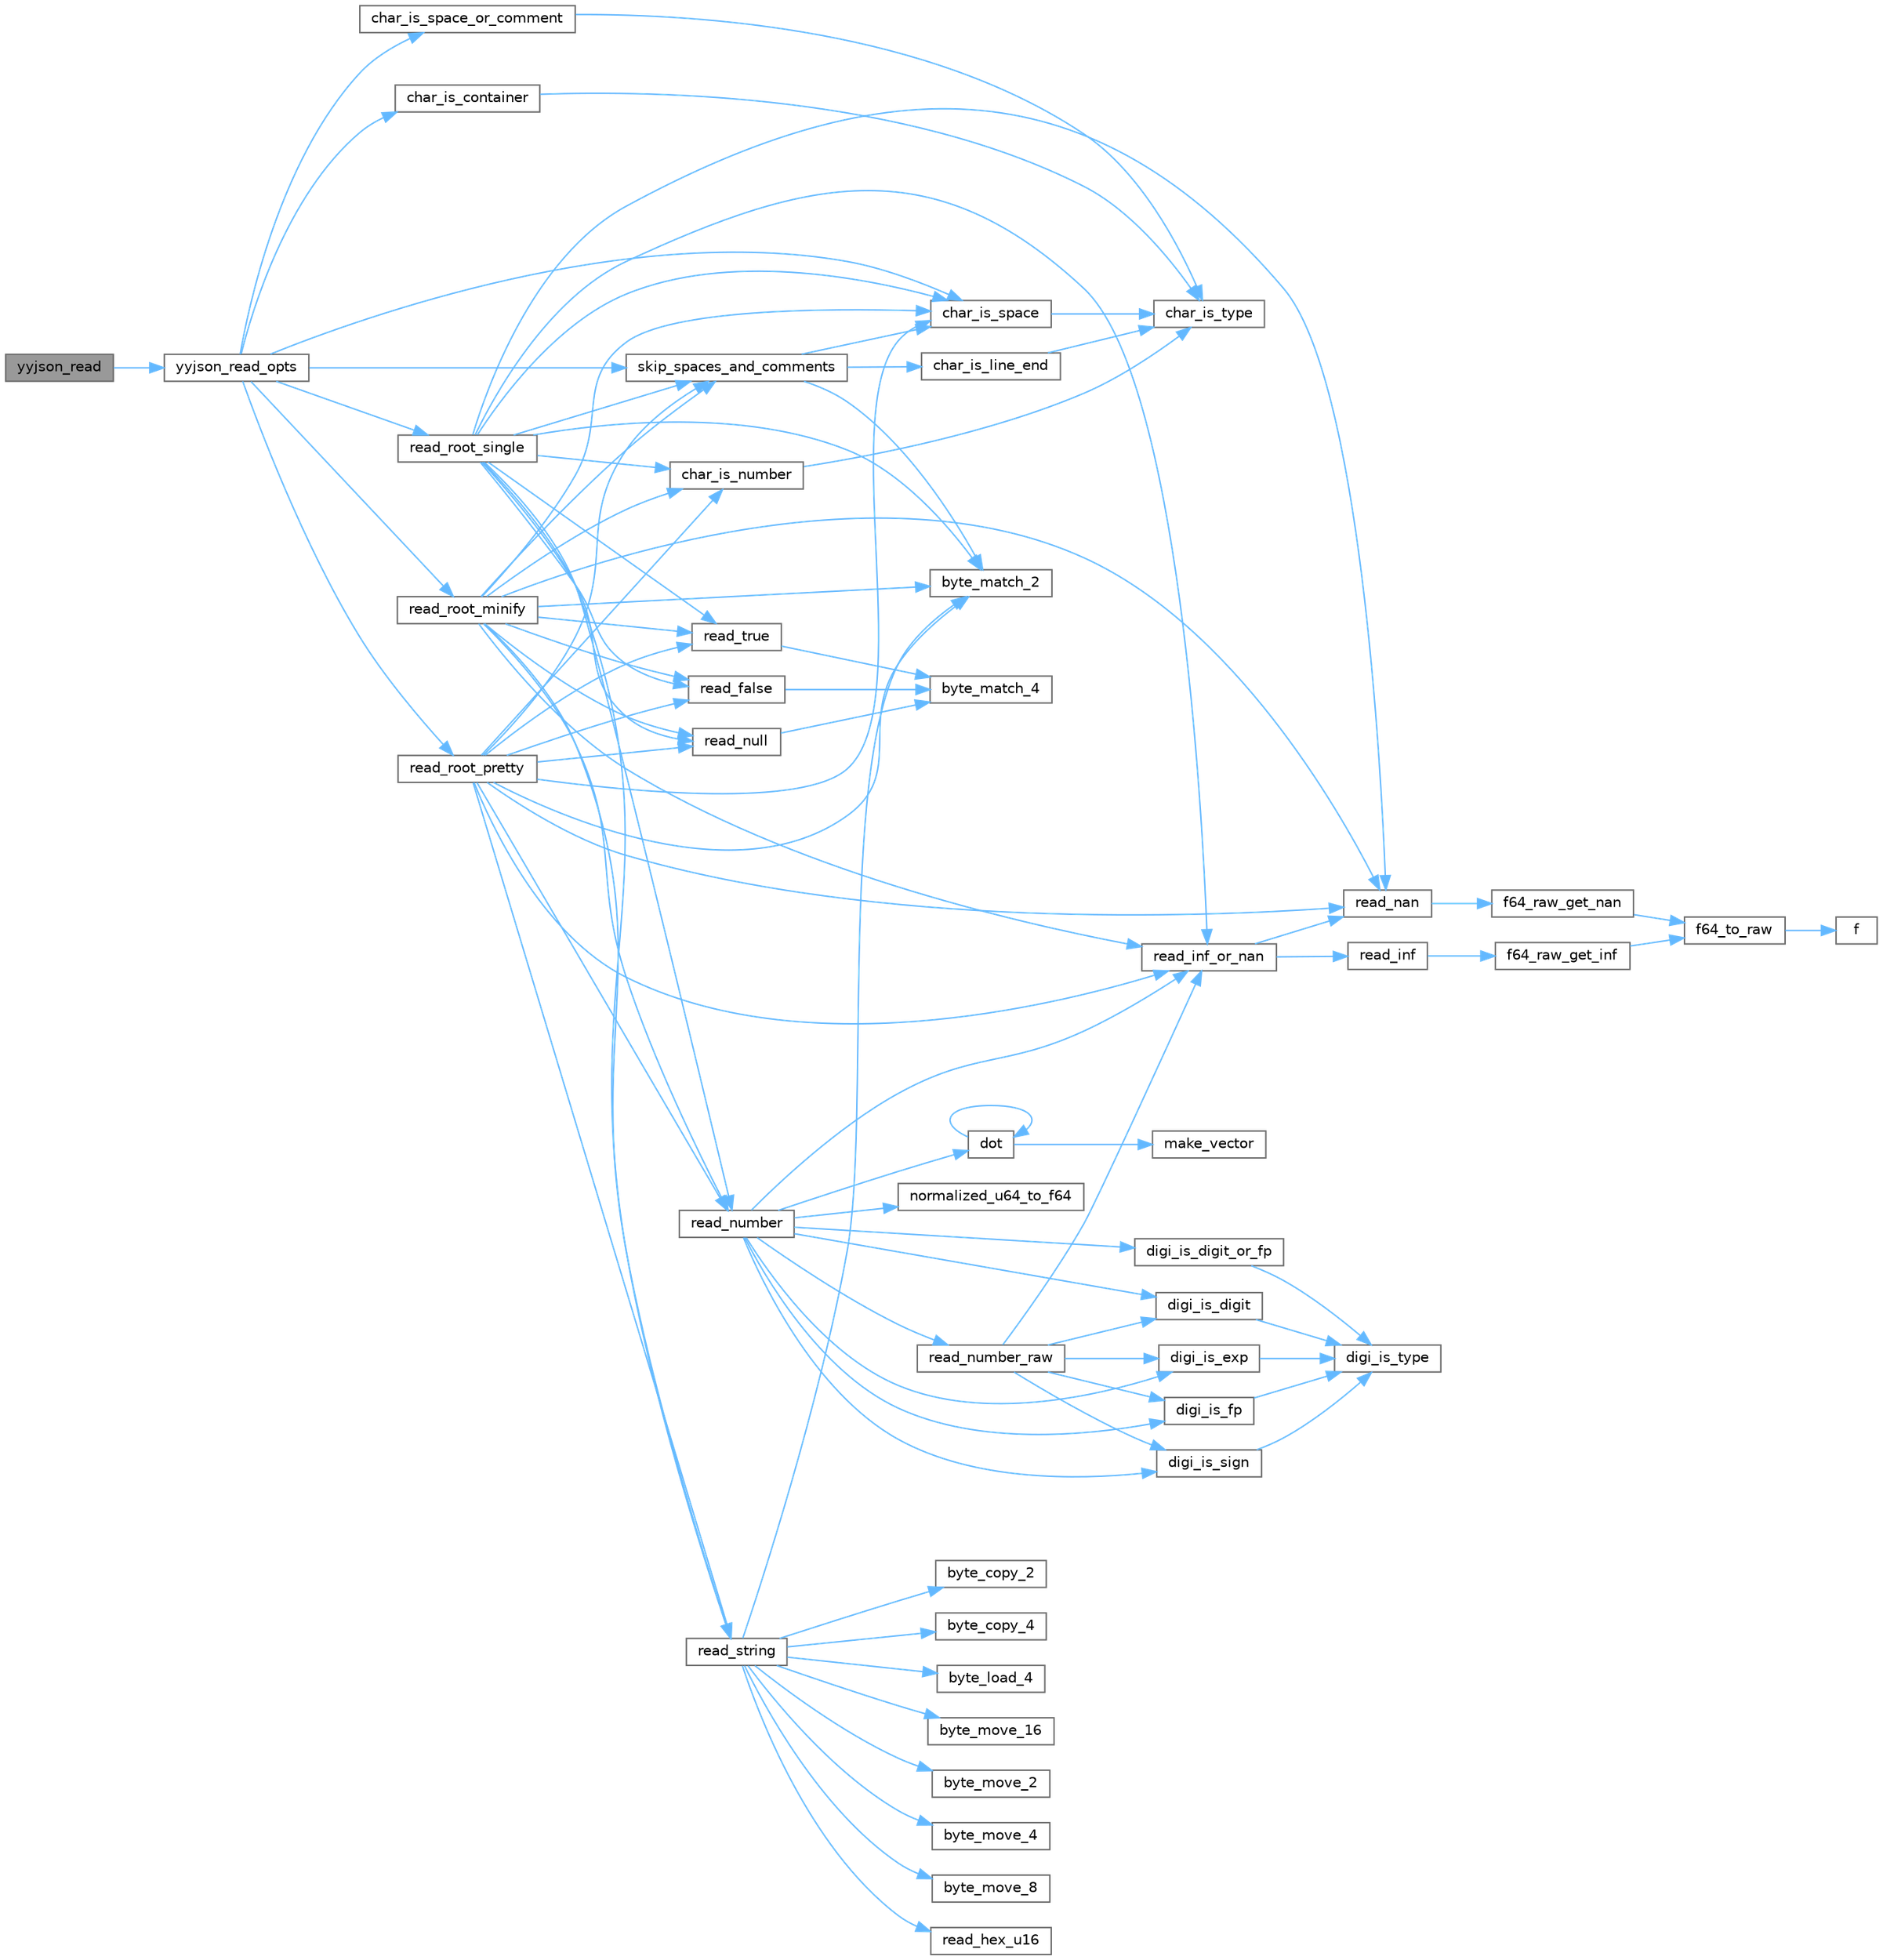 digraph "yyjson_read"
{
 // LATEX_PDF_SIZE
  bgcolor="transparent";
  edge [fontname=Helvetica,fontsize=10,labelfontname=Helvetica,labelfontsize=10];
  node [fontname=Helvetica,fontsize=10,shape=box,height=0.2,width=0.4];
  rankdir="LR";
  Node1 [id="Node000001",label="yyjson_read",height=0.2,width=0.4,color="gray40", fillcolor="grey60", style="filled", fontcolor="black",tooltip=" "];
  Node1 -> Node2 [id="edge1_Node000001_Node000002",color="steelblue1",style="solid",tooltip=" "];
  Node2 [id="Node000002",label="yyjson_read_opts",height=0.2,width=0.4,color="grey40", fillcolor="white", style="filled",URL="$yyjson_8c.html#a5755f297c3a913f7a312c2ac67be0b56",tooltip=" "];
  Node2 -> Node3 [id="edge2_Node000002_Node000003",color="steelblue1",style="solid",tooltip=" "];
  Node3 [id="Node000003",label="char_is_container",height=0.2,width=0.4,color="grey40", fillcolor="white", style="filled",URL="$yyjson_8c.html#a5fdc435e849b5e8be6712aaf1c507da2",tooltip=" "];
  Node3 -> Node4 [id="edge3_Node000003_Node000004",color="steelblue1",style="solid",tooltip=" "];
  Node4 [id="Node000004",label="char_is_type",height=0.2,width=0.4,color="grey40", fillcolor="white", style="filled",URL="$yyjson_8c.html#a92720506373a97d8d6f198ea37ce3cb1",tooltip=" "];
  Node2 -> Node5 [id="edge4_Node000002_Node000005",color="steelblue1",style="solid",tooltip=" "];
  Node5 [id="Node000005",label="char_is_space",height=0.2,width=0.4,color="grey40", fillcolor="white", style="filled",URL="$yyjson_8c.html#a4c4d781bdc30adffcee30f192e4869c8",tooltip=" "];
  Node5 -> Node4 [id="edge5_Node000005_Node000004",color="steelblue1",style="solid",tooltip=" "];
  Node2 -> Node6 [id="edge6_Node000002_Node000006",color="steelblue1",style="solid",tooltip=" "];
  Node6 [id="Node000006",label="char_is_space_or_comment",height=0.2,width=0.4,color="grey40", fillcolor="white", style="filled",URL="$yyjson_8c.html#a834a69b6af5c351b724369c6b5176e82",tooltip=" "];
  Node6 -> Node4 [id="edge7_Node000006_Node000004",color="steelblue1",style="solid",tooltip=" "];
  Node2 -> Node7 [id="edge8_Node000002_Node000007",color="steelblue1",style="solid",tooltip=" "];
  Node7 [id="Node000007",label="read_root_minify",height=0.2,width=0.4,color="grey40", fillcolor="white", style="filled",URL="$yyjson_8c.html#a7e4155e7870372bf62ab8ccdaec8d066",tooltip=" "];
  Node7 -> Node8 [id="edge9_Node000007_Node000008",color="steelblue1",style="solid",tooltip=" "];
  Node8 [id="Node000008",label="byte_match_2",height=0.2,width=0.4,color="grey40", fillcolor="white", style="filled",URL="$yyjson_8c.html#a3a0b543ccc96758e3d9632773ab82632",tooltip=" "];
  Node7 -> Node9 [id="edge10_Node000007_Node000009",color="steelblue1",style="solid",tooltip=" "];
  Node9 [id="Node000009",label="char_is_number",height=0.2,width=0.4,color="grey40", fillcolor="white", style="filled",URL="$yyjson_8c.html#abf57d5a39008af9ef13462c45631a0fc",tooltip=" "];
  Node9 -> Node4 [id="edge11_Node000009_Node000004",color="steelblue1",style="solid",tooltip=" "];
  Node7 -> Node5 [id="edge12_Node000007_Node000005",color="steelblue1",style="solid",tooltip=" "];
  Node7 -> Node10 [id="edge13_Node000007_Node000010",color="steelblue1",style="solid",tooltip=" "];
  Node10 [id="Node000010",label="read_false",height=0.2,width=0.4,color="grey40", fillcolor="white", style="filled",URL="$yyjson_8c.html#a8372211a6f5de545766529f4e4cc19e8",tooltip=" "];
  Node10 -> Node11 [id="edge14_Node000010_Node000011",color="steelblue1",style="solid",tooltip=" "];
  Node11 [id="Node000011",label="byte_match_4",height=0.2,width=0.4,color="grey40", fillcolor="white", style="filled",URL="$yyjson_8c.html#a34726fa714e2bf7c56f8a70bda417597",tooltip=" "];
  Node7 -> Node12 [id="edge15_Node000007_Node000012",color="steelblue1",style="solid",tooltip=" "];
  Node12 [id="Node000012",label="read_inf_or_nan",height=0.2,width=0.4,color="grey40", fillcolor="white", style="filled",URL="$yyjson_8c.html#a720bbd325fe3ba03734213f3987a9dd9",tooltip=" "];
  Node12 -> Node13 [id="edge16_Node000012_Node000013",color="steelblue1",style="solid",tooltip=" "];
  Node13 [id="Node000013",label="read_inf",height=0.2,width=0.4,color="grey40", fillcolor="white", style="filled",URL="$yyjson_8c.html#ae2c50c33e8663e8985150a3c19fb7774",tooltip=" "];
  Node13 -> Node14 [id="edge17_Node000013_Node000014",color="steelblue1",style="solid",tooltip=" "];
  Node14 [id="Node000014",label="f64_raw_get_inf",height=0.2,width=0.4,color="grey40", fillcolor="white", style="filled",URL="$yyjson_8c.html#a04d771f42f933e51b8e3f09bc3bf485f",tooltip=" "];
  Node14 -> Node15 [id="edge18_Node000014_Node000015",color="steelblue1",style="solid",tooltip=" "];
  Node15 [id="Node000015",label="f64_to_raw",height=0.2,width=0.4,color="grey40", fillcolor="white", style="filled",URL="$yyjson_8c.html#a7b07011750e09f41144ee6c4aafa1475",tooltip=" "];
  Node15 -> Node16 [id="edge19_Node000015_Node000016",color="steelblue1",style="solid",tooltip=" "];
  Node16 [id="Node000016",label="f",height=0.2,width=0.4,color="grey40", fillcolor="white", style="filled",URL="$cxx11__tensor__map_8cpp.html#a7f507fea02198f6cb81c86640c7b1a4e",tooltip=" "];
  Node12 -> Node17 [id="edge20_Node000012_Node000017",color="steelblue1",style="solid",tooltip=" "];
  Node17 [id="Node000017",label="read_nan",height=0.2,width=0.4,color="grey40", fillcolor="white", style="filled",URL="$yyjson_8c.html#a61c49628369584d4d256add73d1a5fac",tooltip=" "];
  Node17 -> Node18 [id="edge21_Node000017_Node000018",color="steelblue1",style="solid",tooltip=" "];
  Node18 [id="Node000018",label="f64_raw_get_nan",height=0.2,width=0.4,color="grey40", fillcolor="white", style="filled",URL="$yyjson_8c.html#a52154ab6c7dc6d98fc7b916ef2525724",tooltip=" "];
  Node18 -> Node15 [id="edge22_Node000018_Node000015",color="steelblue1",style="solid",tooltip=" "];
  Node7 -> Node17 [id="edge23_Node000007_Node000017",color="steelblue1",style="solid",tooltip=" "];
  Node7 -> Node19 [id="edge24_Node000007_Node000019",color="steelblue1",style="solid",tooltip=" "];
  Node19 [id="Node000019",label="read_null",height=0.2,width=0.4,color="grey40", fillcolor="white", style="filled",URL="$yyjson_8c.html#a08f27fa4d71c993e7c6791ae47cb3ed7",tooltip=" "];
  Node19 -> Node11 [id="edge25_Node000019_Node000011",color="steelblue1",style="solid",tooltip=" "];
  Node7 -> Node20 [id="edge26_Node000007_Node000020",color="steelblue1",style="solid",tooltip=" "];
  Node20 [id="Node000020",label="read_number",height=0.2,width=0.4,color="grey40", fillcolor="white", style="filled",URL="$yyjson_8c.html#ae80f29f6843f936808fbe5a48e48dabc",tooltip=" "];
  Node20 -> Node21 [id="edge27_Node000020_Node000021",color="steelblue1",style="solid",tooltip=" "];
  Node21 [id="Node000021",label="digi_is_digit",height=0.2,width=0.4,color="grey40", fillcolor="white", style="filled",URL="$yyjson_8c.html#ac16e36c200b16a17041aac1ed37276d7",tooltip=" "];
  Node21 -> Node22 [id="edge28_Node000021_Node000022",color="steelblue1",style="solid",tooltip=" "];
  Node22 [id="Node000022",label="digi_is_type",height=0.2,width=0.4,color="grey40", fillcolor="white", style="filled",URL="$yyjson_8c.html#aae236fd488306e08c5844189ad6d6570",tooltip=" "];
  Node20 -> Node23 [id="edge29_Node000020_Node000023",color="steelblue1",style="solid",tooltip=" "];
  Node23 [id="Node000023",label="digi_is_digit_or_fp",height=0.2,width=0.4,color="grey40", fillcolor="white", style="filled",URL="$yyjson_8c.html#aee912f37b76d8da7a4e2ca5a88d17d76",tooltip=" "];
  Node23 -> Node22 [id="edge30_Node000023_Node000022",color="steelblue1",style="solid",tooltip=" "];
  Node20 -> Node24 [id="edge31_Node000020_Node000024",color="steelblue1",style="solid",tooltip=" "];
  Node24 [id="Node000024",label="digi_is_exp",height=0.2,width=0.4,color="grey40", fillcolor="white", style="filled",URL="$yyjson_8c.html#ad25dff9b718d68793b54d09d4dfc8526",tooltip=" "];
  Node24 -> Node22 [id="edge32_Node000024_Node000022",color="steelblue1",style="solid",tooltip=" "];
  Node20 -> Node25 [id="edge33_Node000020_Node000025",color="steelblue1",style="solid",tooltip=" "];
  Node25 [id="Node000025",label="digi_is_fp",height=0.2,width=0.4,color="grey40", fillcolor="white", style="filled",URL="$yyjson_8c.html#ac38bca46c8cbb1107ca4188d2eb4fcbe",tooltip=" "];
  Node25 -> Node22 [id="edge34_Node000025_Node000022",color="steelblue1",style="solid",tooltip=" "];
  Node20 -> Node26 [id="edge35_Node000020_Node000026",color="steelblue1",style="solid",tooltip=" "];
  Node26 [id="Node000026",label="digi_is_sign",height=0.2,width=0.4,color="grey40", fillcolor="white", style="filled",URL="$yyjson_8c.html#a078553b0c6c304a46441a196aad05129",tooltip=" "];
  Node26 -> Node22 [id="edge36_Node000026_Node000022",color="steelblue1",style="solid",tooltip=" "];
  Node20 -> Node27 [id="edge37_Node000020_Node000027",color="steelblue1",style="solid",tooltip=" "];
  Node27 [id="Node000027",label="dot",height=0.2,width=0.4,color="grey40", fillcolor="white", style="filled",URL="$level1__real__impl_8h.html#a7a40e5a367460d00c6cdeeb23e8b780b",tooltip=" "];
  Node27 -> Node27 [id="edge38_Node000027_Node000027",color="steelblue1",style="solid",tooltip=" "];
  Node27 -> Node28 [id="edge39_Node000027_Node000028",color="steelblue1",style="solid",tooltip=" "];
  Node28 [id="Node000028",label="make_vector",height=0.2,width=0.4,color="grey40", fillcolor="white", style="filled",URL="$external_2taskflow_23rd-party_2eigen-3_83_87_2blas_2common_8h.html#a5271e1713820dbe05a27309a551c63a8",tooltip=" "];
  Node20 -> Node29 [id="edge40_Node000020_Node000029",color="steelblue1",style="solid",tooltip=" "];
  Node29 [id="Node000029",label="normalized_u64_to_f64",height=0.2,width=0.4,color="grey40", fillcolor="white", style="filled",URL="$yyjson_8c.html#aee878603775170bfda13233591eceec0",tooltip=" "];
  Node20 -> Node12 [id="edge41_Node000020_Node000012",color="steelblue1",style="solid",tooltip=" "];
  Node20 -> Node30 [id="edge42_Node000020_Node000030",color="steelblue1",style="solid",tooltip=" "];
  Node30 [id="Node000030",label="read_number_raw",height=0.2,width=0.4,color="grey40", fillcolor="white", style="filled",URL="$yyjson_8c.html#a17e53cae5ed1a998445df0ee5e95434e",tooltip=" "];
  Node30 -> Node21 [id="edge43_Node000030_Node000021",color="steelblue1",style="solid",tooltip=" "];
  Node30 -> Node24 [id="edge44_Node000030_Node000024",color="steelblue1",style="solid",tooltip=" "];
  Node30 -> Node25 [id="edge45_Node000030_Node000025",color="steelblue1",style="solid",tooltip=" "];
  Node30 -> Node26 [id="edge46_Node000030_Node000026",color="steelblue1",style="solid",tooltip=" "];
  Node30 -> Node12 [id="edge47_Node000030_Node000012",color="steelblue1",style="solid",tooltip=" "];
  Node7 -> Node31 [id="edge48_Node000007_Node000031",color="steelblue1",style="solid",tooltip=" "];
  Node31 [id="Node000031",label="read_string",height=0.2,width=0.4,color="grey40", fillcolor="white", style="filled",URL="$yyjson_8c.html#a804945ea7ab88a55f6c71afe2ef28508",tooltip=" "];
  Node31 -> Node32 [id="edge49_Node000031_Node000032",color="steelblue1",style="solid",tooltip=" "];
  Node32 [id="Node000032",label="byte_copy_2",height=0.2,width=0.4,color="grey40", fillcolor="white", style="filled",URL="$yyjson_8c.html#ac6a11726824f52b6413a67488f5a3152",tooltip=" "];
  Node31 -> Node33 [id="edge50_Node000031_Node000033",color="steelblue1",style="solid",tooltip=" "];
  Node33 [id="Node000033",label="byte_copy_4",height=0.2,width=0.4,color="grey40", fillcolor="white", style="filled",URL="$yyjson_8c.html#a98219967baeab34ab615b4ccda0df146",tooltip=" "];
  Node31 -> Node34 [id="edge51_Node000031_Node000034",color="steelblue1",style="solid",tooltip=" "];
  Node34 [id="Node000034",label="byte_load_4",height=0.2,width=0.4,color="grey40", fillcolor="white", style="filled",URL="$yyjson_8c.html#a87c460a03bebacd0dcdad97440488c2b",tooltip=" "];
  Node31 -> Node8 [id="edge52_Node000031_Node000008",color="steelblue1",style="solid",tooltip=" "];
  Node31 -> Node35 [id="edge53_Node000031_Node000035",color="steelblue1",style="solid",tooltip=" "];
  Node35 [id="Node000035",label="byte_move_16",height=0.2,width=0.4,color="grey40", fillcolor="white", style="filled",URL="$yyjson_8c.html#a133d71145abef5ab727e5d3bc7d7d3cc",tooltip=" "];
  Node31 -> Node36 [id="edge54_Node000031_Node000036",color="steelblue1",style="solid",tooltip=" "];
  Node36 [id="Node000036",label="byte_move_2",height=0.2,width=0.4,color="grey40", fillcolor="white", style="filled",URL="$yyjson_8c.html#a937b93922fffb9ba4853a8c20954aa5b",tooltip=" "];
  Node31 -> Node37 [id="edge55_Node000031_Node000037",color="steelblue1",style="solid",tooltip=" "];
  Node37 [id="Node000037",label="byte_move_4",height=0.2,width=0.4,color="grey40", fillcolor="white", style="filled",URL="$yyjson_8c.html#aa5ca17990694a6718874be6817b38ed4",tooltip=" "];
  Node31 -> Node38 [id="edge56_Node000031_Node000038",color="steelblue1",style="solid",tooltip=" "];
  Node38 [id="Node000038",label="byte_move_8",height=0.2,width=0.4,color="grey40", fillcolor="white", style="filled",URL="$yyjson_8c.html#a358fd32f651a73a41814fb2229dae049",tooltip=" "];
  Node31 -> Node39 [id="edge57_Node000031_Node000039",color="steelblue1",style="solid",tooltip=" "];
  Node39 [id="Node000039",label="read_hex_u16",height=0.2,width=0.4,color="grey40", fillcolor="white", style="filled",URL="$yyjson_8c.html#add45e53bf46ccf2467cc535d9bd89717",tooltip=" "];
  Node7 -> Node40 [id="edge58_Node000007_Node000040",color="steelblue1",style="solid",tooltip=" "];
  Node40 [id="Node000040",label="read_true",height=0.2,width=0.4,color="grey40", fillcolor="white", style="filled",URL="$yyjson_8c.html#ac13d82fdd527dfe489b5004bd7339b04",tooltip=" "];
  Node40 -> Node11 [id="edge59_Node000040_Node000011",color="steelblue1",style="solid",tooltip=" "];
  Node7 -> Node41 [id="edge60_Node000007_Node000041",color="steelblue1",style="solid",tooltip=" "];
  Node41 [id="Node000041",label="skip_spaces_and_comments",height=0.2,width=0.4,color="grey40", fillcolor="white", style="filled",URL="$yyjson_8c.html#abb4ba1f891e94f62b208432ebd8c5a78",tooltip=" "];
  Node41 -> Node8 [id="edge61_Node000041_Node000008",color="steelblue1",style="solid",tooltip=" "];
  Node41 -> Node42 [id="edge62_Node000041_Node000042",color="steelblue1",style="solid",tooltip=" "];
  Node42 [id="Node000042",label="char_is_line_end",height=0.2,width=0.4,color="grey40", fillcolor="white", style="filled",URL="$yyjson_8c.html#acb4cb37d08c50567be86f8057cb413eb",tooltip=" "];
  Node42 -> Node4 [id="edge63_Node000042_Node000004",color="steelblue1",style="solid",tooltip=" "];
  Node41 -> Node5 [id="edge64_Node000041_Node000005",color="steelblue1",style="solid",tooltip=" "];
  Node2 -> Node43 [id="edge65_Node000002_Node000043",color="steelblue1",style="solid",tooltip=" "];
  Node43 [id="Node000043",label="read_root_pretty",height=0.2,width=0.4,color="grey40", fillcolor="white", style="filled",URL="$yyjson_8c.html#ad73d8336ba9514abc616a2b95438af7d",tooltip=" "];
  Node43 -> Node8 [id="edge66_Node000043_Node000008",color="steelblue1",style="solid",tooltip=" "];
  Node43 -> Node9 [id="edge67_Node000043_Node000009",color="steelblue1",style="solid",tooltip=" "];
  Node43 -> Node5 [id="edge68_Node000043_Node000005",color="steelblue1",style="solid",tooltip=" "];
  Node43 -> Node10 [id="edge69_Node000043_Node000010",color="steelblue1",style="solid",tooltip=" "];
  Node43 -> Node12 [id="edge70_Node000043_Node000012",color="steelblue1",style="solid",tooltip=" "];
  Node43 -> Node17 [id="edge71_Node000043_Node000017",color="steelblue1",style="solid",tooltip=" "];
  Node43 -> Node19 [id="edge72_Node000043_Node000019",color="steelblue1",style="solid",tooltip=" "];
  Node43 -> Node20 [id="edge73_Node000043_Node000020",color="steelblue1",style="solid",tooltip=" "];
  Node43 -> Node31 [id="edge74_Node000043_Node000031",color="steelblue1",style="solid",tooltip=" "];
  Node43 -> Node40 [id="edge75_Node000043_Node000040",color="steelblue1",style="solid",tooltip=" "];
  Node43 -> Node41 [id="edge76_Node000043_Node000041",color="steelblue1",style="solid",tooltip=" "];
  Node2 -> Node44 [id="edge77_Node000002_Node000044",color="steelblue1",style="solid",tooltip=" "];
  Node44 [id="Node000044",label="read_root_single",height=0.2,width=0.4,color="grey40", fillcolor="white", style="filled",URL="$yyjson_8c.html#aa9121ac0675557400ce9fe9279bb59df",tooltip=" "];
  Node44 -> Node8 [id="edge78_Node000044_Node000008",color="steelblue1",style="solid",tooltip=" "];
  Node44 -> Node9 [id="edge79_Node000044_Node000009",color="steelblue1",style="solid",tooltip=" "];
  Node44 -> Node5 [id="edge80_Node000044_Node000005",color="steelblue1",style="solid",tooltip=" "];
  Node44 -> Node10 [id="edge81_Node000044_Node000010",color="steelblue1",style="solid",tooltip=" "];
  Node44 -> Node12 [id="edge82_Node000044_Node000012",color="steelblue1",style="solid",tooltip=" "];
  Node44 -> Node17 [id="edge83_Node000044_Node000017",color="steelblue1",style="solid",tooltip=" "];
  Node44 -> Node19 [id="edge84_Node000044_Node000019",color="steelblue1",style="solid",tooltip=" "];
  Node44 -> Node20 [id="edge85_Node000044_Node000020",color="steelblue1",style="solid",tooltip=" "];
  Node44 -> Node31 [id="edge86_Node000044_Node000031",color="steelblue1",style="solid",tooltip=" "];
  Node44 -> Node40 [id="edge87_Node000044_Node000040",color="steelblue1",style="solid",tooltip=" "];
  Node44 -> Node41 [id="edge88_Node000044_Node000041",color="steelblue1",style="solid",tooltip=" "];
  Node2 -> Node41 [id="edge89_Node000002_Node000041",color="steelblue1",style="solid",tooltip=" "];
}
